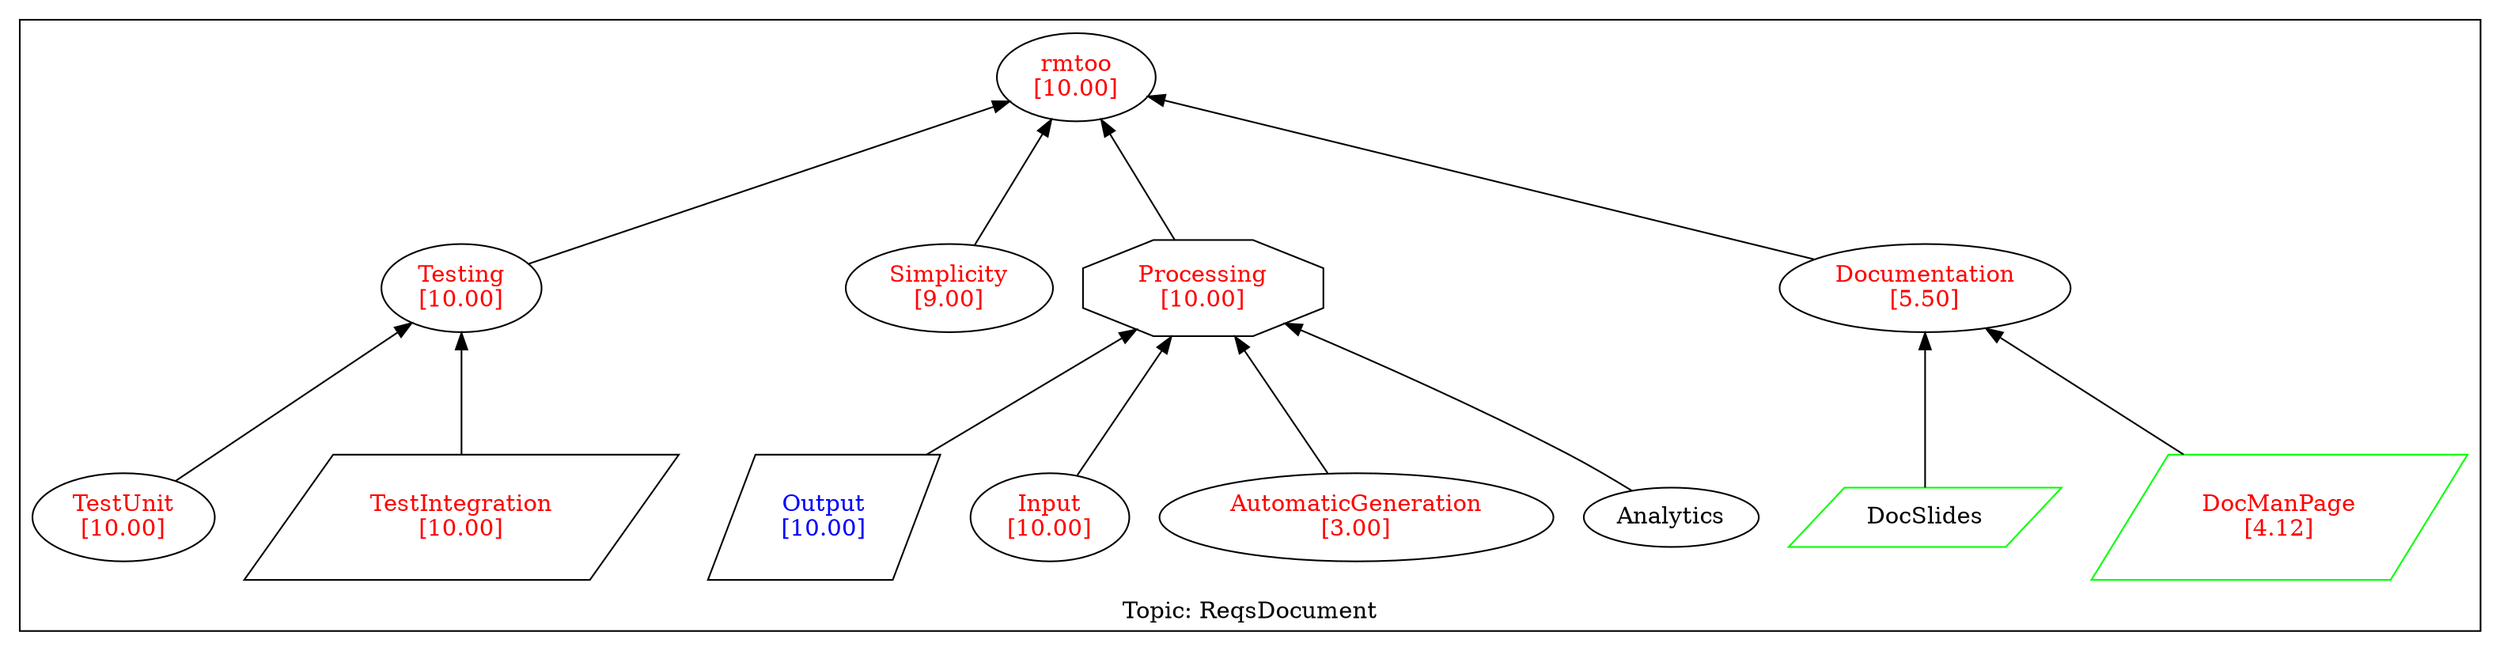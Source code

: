 digraph reqdeps {
rankdir=BT;
mclimit=10.0;
nslimit=10.0;ranksep=1;
subgraph cluster_GRAPH_ReqsDocument {
 label="Topic: ReqsDocument";
Analytics [];
AutomaticGeneration [fontcolor=red,label="AutomaticGeneration\n[3.00]"];
DocManPage [color=green,fontcolor=red,label="DocManPage\n[4.12]",shape=parallelogram];
DocSlides [color=green,shape=parallelogram];
Documentation [fontcolor=red,label="Documentation\n[5.50]"];
Input [fontcolor=red,label="Input\n[10.00]"];
Output [fontcolor=blue,label="Output\n[10.00]",shape=parallelogram];
Processing [fontcolor=red,label="Processing\n[10.00]",shape=octagon];
Simplicity [fontcolor=red,label="Simplicity\n[9.00]"];
TestIntegration [fontcolor=red,label="TestIntegration\n[10.00]",shape=parallelogram];
TestUnit [fontcolor=red,label="TestUnit\n[10.00]"];
Testing [fontcolor=red,label="Testing\n[10.00]"];
rmtoo [fontcolor=red,label="rmtoo\n[10.00]"];
}
Analytics -> Processing;
AutomaticGeneration -> Processing;
DocManPage -> Documentation;
DocSlides -> Documentation;
Documentation -> rmtoo;
Input -> Processing;
Output -> Processing;
Processing -> rmtoo;
Simplicity -> rmtoo;
TestIntegration -> Testing;
TestUnit -> Testing;
Testing -> rmtoo;
}